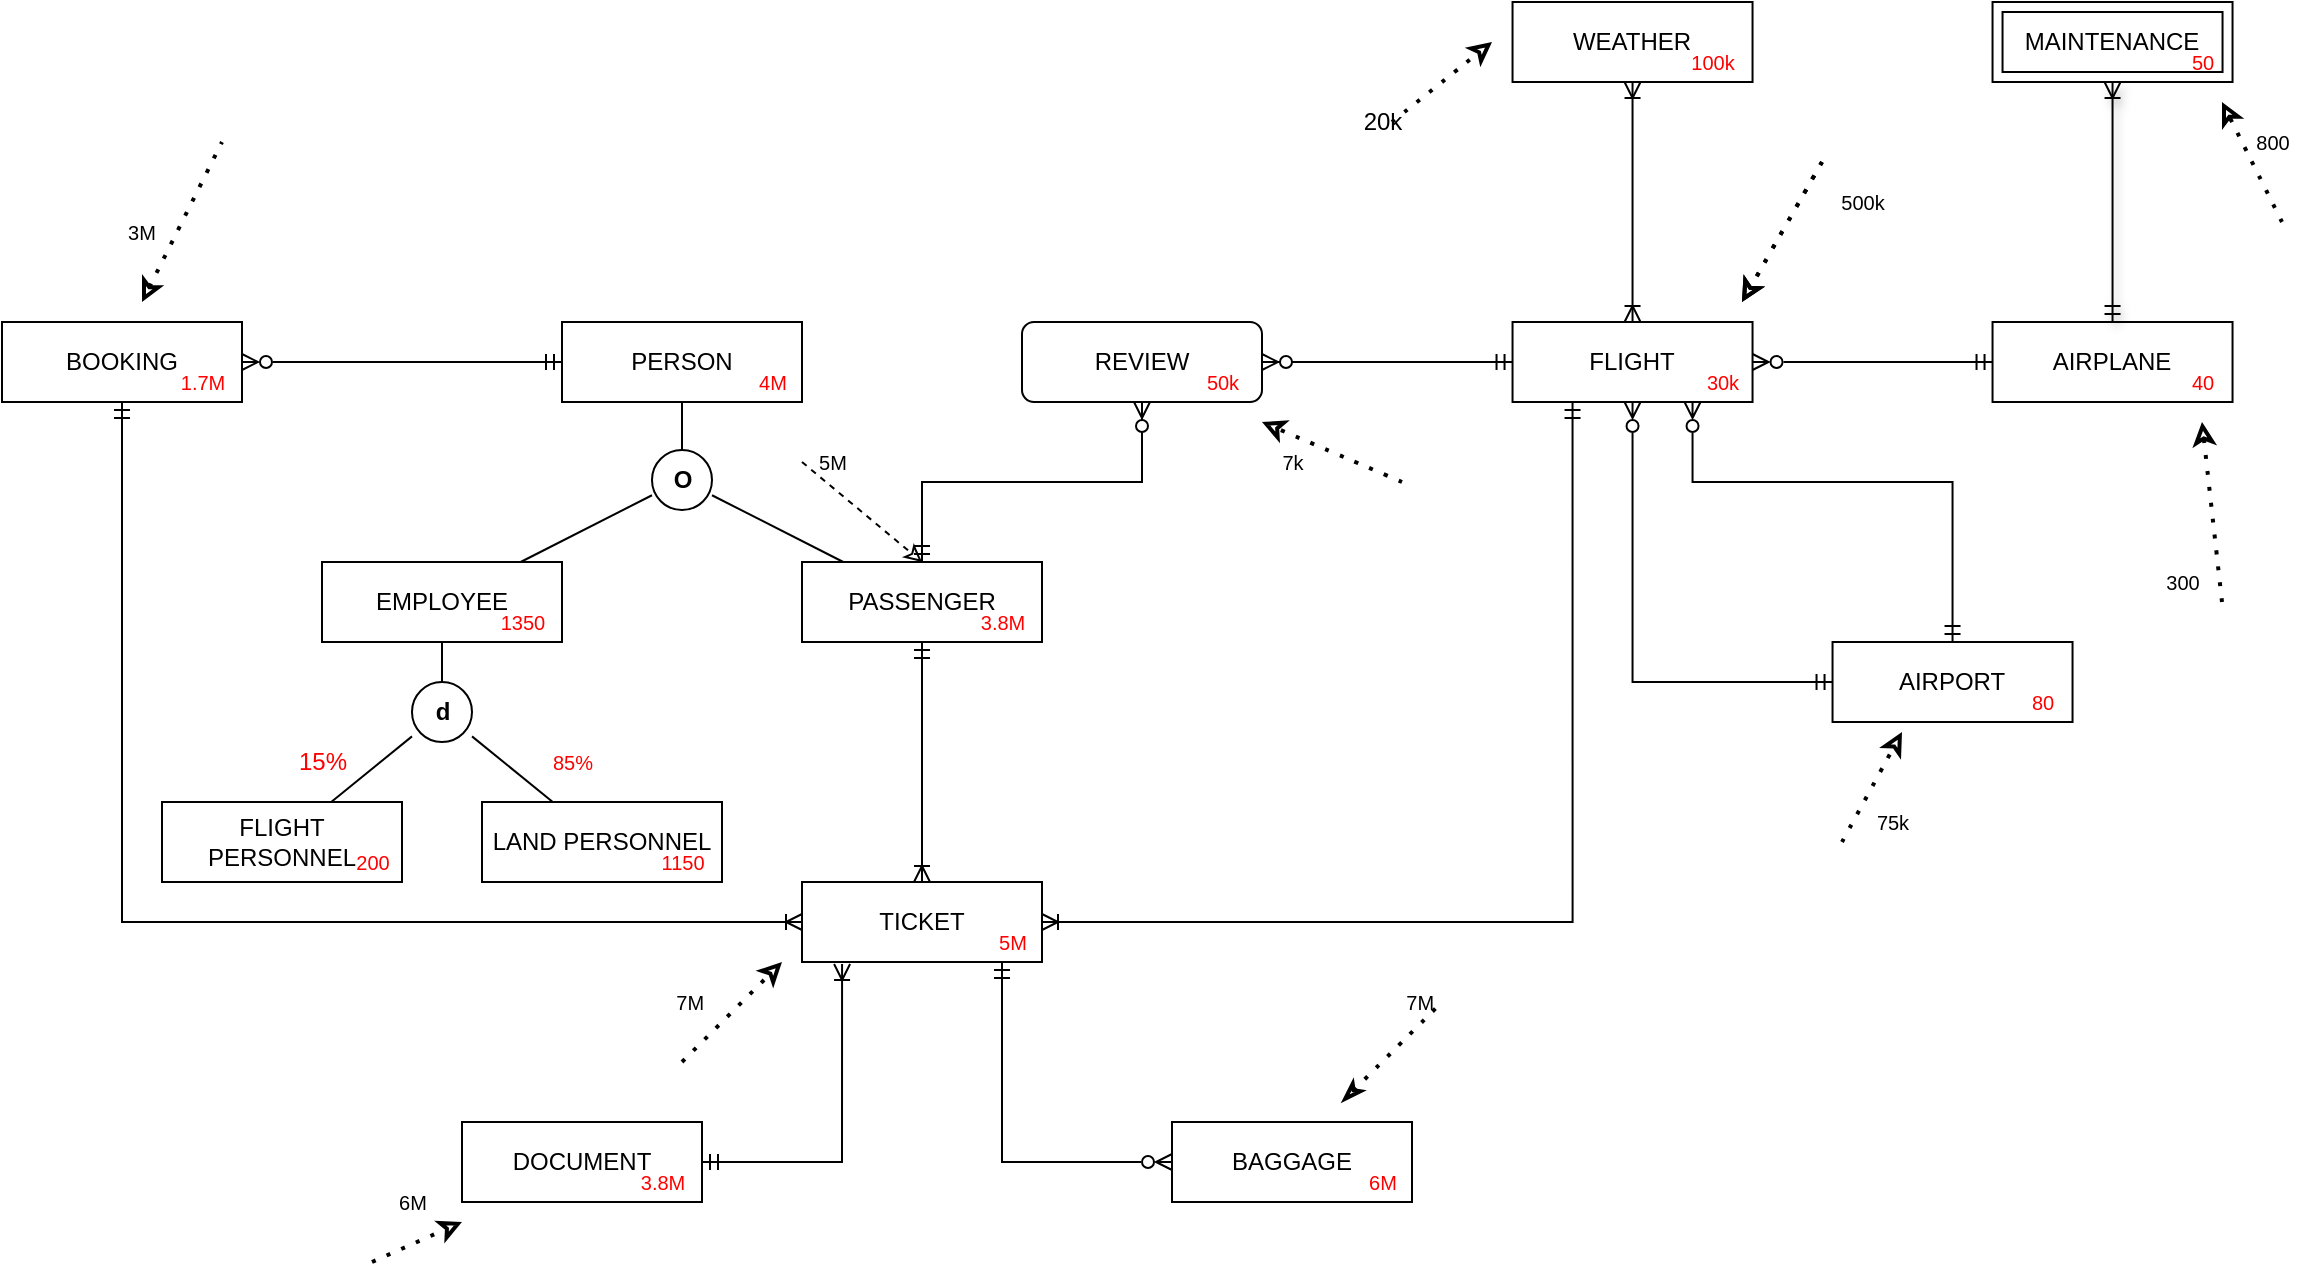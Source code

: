 <mxfile version="18.1.2" type="google"><diagram id="qzp1E-qqoj9pZat_9mfb" name="Pagina-1"><mxGraphModel grid="1" page="1" gridSize="10" guides="1" tooltips="1" connect="1" arrows="0" fold="1" pageScale="1" pageWidth="1169" pageHeight="827" math="0" shadow="0"><root><mxCell id="0"/><mxCell id="1" parent="0"/><mxCell id="FeRT7mHWLEPZaPfKcLuM-1" value="" style="verticalLabelPosition=bottom;verticalAlign=top;html=1;shape=mxgraph.flowchart.on-page_reference;spacingBottom=6;" vertex="1" parent="1"><mxGeometry x="335" y="1064" width="30" height="30" as="geometry"/></mxCell><mxCell id="FeRT7mHWLEPZaPfKcLuM-2" value="BAGGAGE" style="whiteSpace=wrap;html=1;align=center;" vertex="1" parent="1"><mxGeometry x="595" y="1400" width="120" height="40" as="geometry"/></mxCell><mxCell id="FeRT7mHWLEPZaPfKcLuM-3" value="DOCUMENT" style="whiteSpace=wrap;html=1;align=center;" vertex="1" parent="1"><mxGeometry x="240" y="1400" width="120" height="40" as="geometry"/></mxCell><mxCell id="FeRT7mHWLEPZaPfKcLuM-4" value="FLIGHT" style="whiteSpace=wrap;html=1;align=center;" vertex="1" parent="1"><mxGeometry x="765.27" y="1000" width="120" height="40" as="geometry"/></mxCell><mxCell id="FeRT7mHWLEPZaPfKcLuM-5" value="PERSON" style="whiteSpace=wrap;html=1;align=center;" vertex="1" parent="1"><mxGeometry x="290" y="1000" width="120" height="40" as="geometry"/></mxCell><mxCell id="FeRT7mHWLEPZaPfKcLuM-6" value="AIRPORT" style="whiteSpace=wrap;html=1;align=center;" vertex="1" parent="1"><mxGeometry x="925.27" y="1160" width="120" height="40" as="geometry"/></mxCell><mxCell id="FeRT7mHWLEPZaPfKcLuM-7" value="AIRPLANE" style="whiteSpace=wrap;html=1;align=center;" vertex="1" parent="1"><mxGeometry x="1005.27" y="1000" width="120" height="40" as="geometry"/></mxCell><mxCell id="FeRT7mHWLEPZaPfKcLuM-8" value="" style="fontSize=12;html=1;endArrow=ERzeroToMany;rounded=0;endFill=0;startArrow=ERmandOne;startFill=0;edgeStyle=orthogonalEdgeStyle;" edge="1" parent="1" source="FeRT7mHWLEPZaPfKcLuM-26" target="FeRT7mHWLEPZaPfKcLuM-2"><mxGeometry width="100" height="100" relative="1" as="geometry"><mxPoint x="515.27" y="1330" as="sourcePoint"/><mxPoint x="645.27" y="1130" as="targetPoint"/><Array as="points"><mxPoint x="510" y="1420"/></Array></mxGeometry></mxCell><mxCell id="FeRT7mHWLEPZaPfKcLuM-10" value="" style="fontSize=12;html=1;endArrow=ERmandOne;rounded=0;startArrow=ERoneToMany;startFill=0;endFill=0;exitX=0.167;exitY=1.025;exitDx=0;exitDy=0;exitPerimeter=0;edgeStyle=orthogonalEdgeStyle;" edge="1" parent="1" source="FeRT7mHWLEPZaPfKcLuM-26" target="FeRT7mHWLEPZaPfKcLuM-3"><mxGeometry width="100" height="100" relative="1" as="geometry"><mxPoint x="225.27" y="1340" as="sourcePoint"/><mxPoint x="195.27" y="940" as="targetPoint"/><Array as="points"><mxPoint x="430" y="1420"/></Array></mxGeometry></mxCell><mxCell id="FeRT7mHWLEPZaPfKcLuM-12" value="" style="fontSize=12;html=1;endArrow=ERzeroToMany;rounded=0;endFill=0;startArrow=ERmandOne;startFill=0;" edge="1" parent="1" source="FeRT7mHWLEPZaPfKcLuM-7" target="FeRT7mHWLEPZaPfKcLuM-4"><mxGeometry width="100" height="100" relative="1" as="geometry"><mxPoint x="955.27" y="1270" as="sourcePoint"/><mxPoint x="955.27" y="1150" as="targetPoint"/></mxGeometry></mxCell><mxCell id="FeRT7mHWLEPZaPfKcLuM-14" value="" style="fontSize=12;html=1;endArrow=ERzeroToMany;rounded=0;entryX=0.5;entryY=1;entryDx=0;entryDy=0;endFill=0;startArrow=ERmandOne;startFill=0;" edge="1" parent="1" source="FeRT7mHWLEPZaPfKcLuM-6" target="FeRT7mHWLEPZaPfKcLuM-4"><mxGeometry width="100" height="100" relative="1" as="geometry"><mxPoint x="835.27" y="1190" as="sourcePoint"/><mxPoint x="835.27" y="1100" as="targetPoint"/><Array as="points"><mxPoint x="825.27" y="1180"/></Array></mxGeometry></mxCell><mxCell id="FeRT7mHWLEPZaPfKcLuM-16" value="" style="fontSize=12;html=1;endArrow=ERzeroToMany;rounded=0;entryX=0.75;entryY=1;entryDx=0;entryDy=0;endFill=0;startArrow=ERmandOne;startFill=0;" edge="1" parent="1" source="FeRT7mHWLEPZaPfKcLuM-6" target="FeRT7mHWLEPZaPfKcLuM-4"><mxGeometry width="100" height="100" relative="1" as="geometry"><mxPoint x="944.65" y="1160" as="sourcePoint"/><mxPoint x="865.27" y="1070" as="targetPoint"/><Array as="points"><mxPoint x="985.27" y="1080"/><mxPoint x="855.27" y="1080"/></Array></mxGeometry></mxCell><mxCell id="FeRT7mHWLEPZaPfKcLuM-18" value="WEATHER" style="whiteSpace=wrap;html=1;align=center;" vertex="1" parent="1"><mxGeometry x="765.27" y="840" width="120" height="40" as="geometry"/></mxCell><mxCell id="FeRT7mHWLEPZaPfKcLuM-19" value="" style="fontSize=12;html=1;endArrow=ERoneToMany;rounded=0;endFill=0;startArrow=ERoneToMany;startFill=0;" edge="1" parent="1" source="FeRT7mHWLEPZaPfKcLuM-18" target="FeRT7mHWLEPZaPfKcLuM-4"><mxGeometry width="100" height="100" relative="1" as="geometry"><mxPoint x="824.27" y="870" as="sourcePoint"/><mxPoint x="824.65" y="1000.0" as="targetPoint"/></mxGeometry></mxCell><mxCell id="FeRT7mHWLEPZaPfKcLuM-21" value="" style="fontSize=12;html=1;endArrow=ERoneToMany;rounded=0;endFill=0;startArrow=ERmandOne;startFill=0;shadow=1;startSize=6;strokeWidth=1;strokeColor=default;jumpStyle=none;sketch=0;" edge="1" parent="1" source="FeRT7mHWLEPZaPfKcLuM-7" target="FeRT7mHWLEPZaPfKcLuM-35"><mxGeometry width="100" height="100" relative="1" as="geometry"><mxPoint x="1064.64" y="1000" as="sourcePoint"/><mxPoint x="1065.27" y="880" as="targetPoint"/></mxGeometry></mxCell><mxCell id="FeRT7mHWLEPZaPfKcLuM-23" value="" style="endArrow=none;html=1;rounded=0;" edge="1" parent="1" source="FeRT7mHWLEPZaPfKcLuM-36" target="FeRT7mHWLEPZaPfKcLuM-1"><mxGeometry relative="1" as="geometry"><mxPoint x="505.27" y="1160" as="sourcePoint"/><mxPoint x="400" y="1113.29" as="targetPoint"/></mxGeometry></mxCell><mxCell id="FeRT7mHWLEPZaPfKcLuM-24" value="" style="edgeStyle=orthogonalEdgeStyle;rounded=0;orthogonalLoop=1;jettySize=auto;html=1;startArrow=ERoneToMany;startFill=0;endArrow=ERmandOne;endFill=0;" edge="1" parent="1" source="FeRT7mHWLEPZaPfKcLuM-26" target="FeRT7mHWLEPZaPfKcLuM-30"><mxGeometry relative="1" as="geometry"><mxPoint x="130" y="1100" as="sourcePoint"/></mxGeometry></mxCell><mxCell id="1XNiNkyK8XmNQ1PuEsR_-4" style="edgeStyle=orthogonalEdgeStyle;rounded=0;orthogonalLoop=1;jettySize=auto;html=1;exitX=1;exitY=0.5;exitDx=0;exitDy=0;entryX=0.25;entryY=1;entryDx=0;entryDy=0;startArrow=ERoneToMany;startFill=0;endArrow=ERmandOne;endFill=0;" edge="1" parent="1" source="FeRT7mHWLEPZaPfKcLuM-26" target="FeRT7mHWLEPZaPfKcLuM-4"><mxGeometry relative="1" as="geometry"><Array as="points"><mxPoint x="795" y="1300"/></Array></mxGeometry></mxCell><mxCell id="FeRT7mHWLEPZaPfKcLuM-26" value="TICKET" style="whiteSpace=wrap;html=1;align=center;" vertex="1" parent="1"><mxGeometry x="410" y="1280" width="120" height="40" as="geometry"/></mxCell><mxCell id="FeRT7mHWLEPZaPfKcLuM-29" value="" style="endArrow=ERoneToMany;html=1;rounded=0;endFill=0;startArrow=ERmandOne;startFill=0;" edge="1" parent="1" source="FeRT7mHWLEPZaPfKcLuM-36" target="FeRT7mHWLEPZaPfKcLuM-26"><mxGeometry x="-0.75" y="-40" relative="1" as="geometry"><mxPoint x="265.27" y="1200" as="sourcePoint"/><mxPoint x="575.27" y="930" as="targetPoint"/><mxPoint as="offset"/></mxGeometry></mxCell><mxCell id="FeRT7mHWLEPZaPfKcLuM-30" value="BOOKING" style="whiteSpace=wrap;html=1;" vertex="1" parent="1"><mxGeometry x="10" y="1000" width="120" height="40" as="geometry"/></mxCell><mxCell id="FeRT7mHWLEPZaPfKcLuM-31" value="" style="edgeStyle=orthogonalEdgeStyle;rounded=0;orthogonalLoop=1;jettySize=auto;html=1;startArrow=ERzeroToMany;startFill=0;endArrow=ERmandOne;endFill=0;entryX=0;entryY=0.5;entryDx=0;entryDy=0;" edge="1" parent="1" source="FeRT7mHWLEPZaPfKcLuM-30" target="FeRT7mHWLEPZaPfKcLuM-5"><mxGeometry relative="1" as="geometry"><mxPoint x="170" y="1020" as="sourcePoint"/><mxPoint x="220" y="1020" as="targetPoint"/><Array as="points"/></mxGeometry></mxCell><mxCell id="FeRT7mHWLEPZaPfKcLuM-33" value="" style="endArrow=none;html=1;rounded=0;shadow=0;sketch=0;entryX=0.5;entryY=0;entryDx=0;entryDy=0;entryPerimeter=0;strokeWidth=1;" edge="1" parent="1" source="FeRT7mHWLEPZaPfKcLuM-5" target="FeRT7mHWLEPZaPfKcLuM-1"><mxGeometry relative="1" as="geometry"><mxPoint x="430" y="1100" as="sourcePoint"/><mxPoint x="590" y="1100" as="targetPoint"/></mxGeometry></mxCell><mxCell id="FeRT7mHWLEPZaPfKcLuM-34" value="O" style="text;html=1;align=center;verticalAlign=middle;resizable=0;points=[];autosize=1;strokeColor=none;fillColor=none;fontStyle=1" vertex="1" parent="1"><mxGeometry x="340" y="1069" width="20" height="20" as="geometry"/></mxCell><mxCell id="FeRT7mHWLEPZaPfKcLuM-35" value="MAINTENANCE" style="shape=ext;margin=3;double=1;whiteSpace=wrap;html=1;align=center;" vertex="1" parent="1"><mxGeometry x="1005.27" y="840" width="120" height="40" as="geometry"/></mxCell><mxCell id="FeRT7mHWLEPZaPfKcLuM-36" value="PASSENGER" style="whiteSpace=wrap;html=1;align=center;" vertex="1" parent="1"><mxGeometry x="410" y="1120" width="120" height="40" as="geometry"/></mxCell><mxCell id="FeRT7mHWLEPZaPfKcLuM-37" value="FLIGHT PERSONNEL" style="whiteSpace=wrap;html=1;align=center;" vertex="1" parent="1"><mxGeometry x="90" y="1240" width="120" height="40" as="geometry"/></mxCell><mxCell id="FeRT7mHWLEPZaPfKcLuM-38" value="REVIEW" style="rounded=1;whiteSpace=wrap;html=1;" vertex="1" parent="1"><mxGeometry x="520" y="1000" width="120" height="40" as="geometry"/></mxCell><mxCell id="FeRT7mHWLEPZaPfKcLuM-39" value="" style="fontSize=12;html=1;endArrow=ERzeroToMany;endFill=1;rounded=0;startArrow=ERmandOne;startFill=0;edgeStyle=orthogonalEdgeStyle;" edge="1" parent="1" source="FeRT7mHWLEPZaPfKcLuM-36" target="FeRT7mHWLEPZaPfKcLuM-38"><mxGeometry width="100" height="100" relative="1" as="geometry"><mxPoint x="555.27" y="1280" as="sourcePoint"/><mxPoint x="655.27" y="1180" as="targetPoint"/></mxGeometry></mxCell><mxCell id="FeRT7mHWLEPZaPfKcLuM-41" value="" style="fontSize=12;html=1;endArrow=ERzeroToMany;endFill=1;rounded=0;startArrow=ERmandOne;startFill=0;edgeStyle=orthogonalEdgeStyle;" edge="1" parent="1" source="FeRT7mHWLEPZaPfKcLuM-4" target="FeRT7mHWLEPZaPfKcLuM-38"><mxGeometry width="100" height="100" relative="1" as="geometry"><mxPoint x="645.27" y="1180" as="sourcePoint"/><mxPoint x="745.27" y="1130" as="targetPoint"/></mxGeometry></mxCell><mxCell id="FeRT7mHWLEPZaPfKcLuM-43" value="EMPLOYEE" style="whiteSpace=wrap;html=1;align=center;" vertex="1" parent="1"><mxGeometry x="170" y="1120" width="120" height="40" as="geometry"/></mxCell><mxCell id="FeRT7mHWLEPZaPfKcLuM-44" value="" style="endArrow=none;html=1;rounded=0;" edge="1" parent="1" source="FeRT7mHWLEPZaPfKcLuM-43" target="FeRT7mHWLEPZaPfKcLuM-1"><mxGeometry relative="1" as="geometry"><mxPoint x="360.0" y="1170" as="sourcePoint"/><mxPoint x="310" y="1120" as="targetPoint"/></mxGeometry></mxCell><mxCell id="FeRT7mHWLEPZaPfKcLuM-45" value="" style="verticalLabelPosition=bottom;verticalAlign=top;html=1;shape=mxgraph.flowchart.on-page_reference;spacingBottom=6;" vertex="1" parent="1"><mxGeometry x="215" y="1180" width="30" height="30" as="geometry"/></mxCell><mxCell id="FeRT7mHWLEPZaPfKcLuM-46" value="d" style="text;html=1;align=center;verticalAlign=middle;resizable=0;points=[];autosize=1;strokeColor=none;fillColor=none;fontStyle=1" vertex="1" parent="1"><mxGeometry x="220" y="1185" width="20" height="20" as="geometry"/></mxCell><mxCell id="FeRT7mHWLEPZaPfKcLuM-47" value="LAND PERSONNEL" style="whiteSpace=wrap;html=1;align=center;" vertex="1" parent="1"><mxGeometry x="250" y="1240" width="120" height="40" as="geometry"/></mxCell><mxCell id="FeRT7mHWLEPZaPfKcLuM-48" value="" style="endArrow=none;html=1;rounded=0;shadow=0;sketch=0;strokeWidth=1;" edge="1" parent="1" source="FeRT7mHWLEPZaPfKcLuM-45" target="FeRT7mHWLEPZaPfKcLuM-43"><mxGeometry relative="1" as="geometry"><mxPoint x="300" y="1180" as="sourcePoint"/><mxPoint x="360" y="1074" as="targetPoint"/></mxGeometry></mxCell><mxCell id="FeRT7mHWLEPZaPfKcLuM-49" value="" style="endArrow=none;html=1;rounded=0;" edge="1" parent="1" source="FeRT7mHWLEPZaPfKcLuM-47" target="FeRT7mHWLEPZaPfKcLuM-45"><mxGeometry relative="1" as="geometry"><mxPoint x="369.996" y="1213.38" as="sourcePoint"/><mxPoint x="260" y="1190" as="targetPoint"/></mxGeometry></mxCell><mxCell id="FeRT7mHWLEPZaPfKcLuM-50" value="" style="endArrow=none;html=1;rounded=0;" edge="1" parent="1" source="FeRT7mHWLEPZaPfKcLuM-37" target="FeRT7mHWLEPZaPfKcLuM-45"><mxGeometry relative="1" as="geometry"><mxPoint x="295.385" y="1250" as="sourcePoint"/><mxPoint x="255" y="1217.188" as="targetPoint"/></mxGeometry></mxCell><mxCell id="FeRT7mHWLEPZaPfKcLuM-51" value="&lt;font style=&quot;font-size: 10px&quot; color=&quot;#ff0000&quot;&gt;&lt;font style=&quot;vertical-align: inherit&quot;&gt;&lt;font style=&quot;vertical-align: inherit&quot;&gt;50&lt;br&gt;&lt;/font&gt;&lt;/font&gt;&lt;/font&gt;" style="text;html=1;align=center;verticalAlign=middle;resizable=0;points=[];autosize=1;strokeColor=none;fillColor=none;" vertex="1" parent="1"><mxGeometry x="1095.27" y="860" width="30" height="20" as="geometry"/></mxCell><mxCell id="FeRT7mHWLEPZaPfKcLuM-52" value="&lt;font style=&quot;font-size: 10px&quot; color=&quot;#ff0000&quot;&gt;40&lt;/font&gt;" style="text;html=1;align=center;verticalAlign=middle;resizable=0;points=[];autosize=1;strokeColor=none;fillColor=none;" vertex="1" parent="1"><mxGeometry x="1095.27" y="1020" width="30" height="20" as="geometry"/></mxCell><mxCell id="FeRT7mHWLEPZaPfKcLuM-53" value="&lt;font style=&quot;font-size: 10px&quot; color=&quot;#ff0000&quot;&gt;100k&lt;/font&gt;" style="text;html=1;align=center;verticalAlign=middle;resizable=0;points=[];autosize=1;strokeColor=none;fillColor=none;" vertex="1" parent="1"><mxGeometry x="845.27" y="860" width="40" height="20" as="geometry"/></mxCell><mxCell id="FeRT7mHWLEPZaPfKcLuM-54" value="&lt;font style=&quot;font-size: 10px&quot; color=&quot;#ff0000&quot;&gt;80&lt;/font&gt;" style="text;html=1;align=center;verticalAlign=middle;resizable=0;points=[];autosize=1;strokeColor=none;fillColor=none;" vertex="1" parent="1"><mxGeometry x="1015.27" y="1180" width="30" height="20" as="geometry"/></mxCell><mxCell id="FeRT7mHWLEPZaPfKcLuM-55" value="&lt;font color=&quot;#ff0000&quot; style=&quot;font-size: 10px&quot;&gt;30k&lt;/font&gt;" style="text;html=1;align=center;verticalAlign=middle;resizable=0;points=[];autosize=1;strokeColor=none;fillColor=none;" vertex="1" parent="1"><mxGeometry x="855.27" y="1020" width="30" height="20" as="geometry"/></mxCell><mxCell id="FeRT7mHWLEPZaPfKcLuM-56" value="&lt;font color=&quot;#ff0000&quot;&gt;&lt;font style=&quot;font-size: 10px&quot;&gt;50k&lt;/font&gt;&lt;br&gt;&lt;/font&gt;" style="text;html=1;align=center;verticalAlign=middle;resizable=0;points=[];autosize=1;strokeColor=none;fillColor=none;" vertex="1" parent="1"><mxGeometry x="605.27" y="1020" width="30" height="20" as="geometry"/></mxCell><mxCell id="FeRT7mHWLEPZaPfKcLuM-57" value="&lt;font color=&quot;#ff0000&quot; size=&quot;1&quot;&gt;3.8M&lt;/font&gt;" style="text;html=1;align=center;verticalAlign=middle;resizable=0;points=[];autosize=1;strokeColor=none;fillColor=none;" vertex="1" parent="1"><mxGeometry x="490" y="1140" width="40" height="20" as="geometry"/></mxCell><mxCell id="FeRT7mHWLEPZaPfKcLuM-58" value="&lt;font color=&quot;#ff0000&quot; size=&quot;1&quot;&gt;5M&lt;/font&gt;" style="text;html=1;align=center;verticalAlign=middle;resizable=0;points=[];autosize=1;strokeColor=none;fillColor=none;" vertex="1" parent="1"><mxGeometry x="500" y="1300" width="30" height="20" as="geometry"/></mxCell><mxCell id="FeRT7mHWLEPZaPfKcLuM-59" value="&lt;font color=&quot;#ff0000&quot; size=&quot;1&quot;&gt;3.8M&lt;/font&gt;" style="text;html=1;align=center;verticalAlign=middle;resizable=0;points=[];autosize=1;strokeColor=none;fillColor=none;" vertex="1" parent="1"><mxGeometry x="320" y="1420" width="40" height="20" as="geometry"/></mxCell><mxCell id="FeRT7mHWLEPZaPfKcLuM-60" value="&lt;font color=&quot;#ff0000&quot; size=&quot;1&quot;&gt;6M&lt;/font&gt;" style="text;html=1;align=center;verticalAlign=middle;resizable=0;points=[];autosize=1;strokeColor=none;fillColor=none;" vertex="1" parent="1"><mxGeometry x="684.73" y="1420" width="30" height="20" as="geometry"/></mxCell><mxCell id="FeRT7mHWLEPZaPfKcLuM-61" value="&lt;font color=&quot;#ff0000&quot; style=&quot;font-size: 10px;&quot;&gt;4M&lt;/font&gt;" style="text;html=1;align=center;verticalAlign=middle;resizable=0;points=[];autosize=1;strokeColor=none;fillColor=none;fontSize=12;" vertex="1" parent="1"><mxGeometry x="380" y="1020" width="30" height="20" as="geometry"/></mxCell><mxCell id="FeRT7mHWLEPZaPfKcLuM-62" value="&lt;font color=&quot;#ff0000&quot; size=&quot;1&quot;&gt;1350&lt;/font&gt;" style="text;html=1;align=center;verticalAlign=middle;resizable=0;points=[];autosize=1;strokeColor=none;fillColor=none;" vertex="1" parent="1"><mxGeometry x="250" y="1140" width="40" height="20" as="geometry"/></mxCell><mxCell id="FeRT7mHWLEPZaPfKcLuM-63" value="&lt;font color=&quot;#ff0000&quot; size=&quot;1&quot;&gt;1150&lt;/font&gt;" style="text;html=1;align=center;verticalAlign=middle;resizable=0;points=[];autosize=1;strokeColor=none;fillColor=none;" vertex="1" parent="1"><mxGeometry x="330" y="1260" width="40" height="20" as="geometry"/></mxCell><mxCell id="FeRT7mHWLEPZaPfKcLuM-64" value="&lt;font color=&quot;#ff0000&quot; size=&quot;1&quot;&gt;200&lt;/font&gt;" style="text;html=1;align=center;verticalAlign=middle;resizable=0;points=[];autosize=1;strokeColor=none;fillColor=none;" vertex="1" parent="1"><mxGeometry x="180" y="1260" width="30" height="20" as="geometry"/></mxCell><mxCell id="FeRT7mHWLEPZaPfKcLuM-67" value="&lt;font color=&quot;#ff0000&quot; size=&quot;1&quot;&gt;1.7M&lt;/font&gt;" style="text;html=1;align=center;verticalAlign=middle;resizable=0;points=[];autosize=1;strokeColor=none;fillColor=none;" vertex="1" parent="1"><mxGeometry x="90" y="1020" width="40" height="20" as="geometry"/></mxCell><mxCell id="q1qKLcnIyWRNIrN1ZPUc-5" value="&lt;br&gt;" style="text;html=1;align=center;verticalAlign=middle;resizable=0;points=[];autosize=1;strokeColor=none;fillColor=none;" vertex="1" parent="1"><mxGeometry x="615.27" y="1200" width="20" height="20" as="geometry"/></mxCell><mxCell id="q1qKLcnIyWRNIrN1ZPUc-24" value="" style="endArrow=classic;dashed=1;html=1;dashPattern=1 3;strokeWidth=2;rounded=0;endFill=0;" edge="1" parent="1"><mxGeometry width="50" height="50" relative="1" as="geometry"><mxPoint x="350" y="1370" as="sourcePoint"/><mxPoint x="400" y="1320" as="targetPoint"/></mxGeometry></mxCell><mxCell id="q1qKLcnIyWRNIrN1ZPUc-31" value="" style="endArrow=classic;html=1;rounded=0;dashed=1;entryX=0.5;entryY=0;entryDx=0;entryDy=0;endFill=0;" edge="1" parent="1" target="FeRT7mHWLEPZaPfKcLuM-36"><mxGeometry width="50" height="50" relative="1" as="geometry"><mxPoint x="410" y="1070" as="sourcePoint"/><mxPoint x="460" y="1110" as="targetPoint"/></mxGeometry></mxCell><mxCell id="q1qKLcnIyWRNIrN1ZPUc-37" value="" style="endArrow=none;dashed=1;html=1;dashPattern=1 3;strokeWidth=2;rounded=0;endFill=0;startArrow=classic;startFill=0;" edge="1" parent="1"><mxGeometry width="50" height="50" relative="1" as="geometry"><mxPoint x="80" y="990" as="sourcePoint"/><mxPoint x="120" y="910" as="targetPoint"/></mxGeometry></mxCell><mxCell id="q1qKLcnIyWRNIrN1ZPUc-44" value="&lt;font style=&quot;font-size: 10px&quot;&gt;500k&lt;/font&gt;" style="text;html=1;align=center;verticalAlign=middle;resizable=0;points=[];autosize=1;strokeColor=none;fillColor=none;" vertex="1" parent="1"><mxGeometry x="920" y="930" width="40" height="20" as="geometry"/></mxCell><mxCell id="q1qKLcnIyWRNIrN1ZPUc-45" value="&lt;font style=&quot;font-size: 10px&quot;&gt;3M&lt;/font&gt;" style="text;html=1;strokeColor=none;fillColor=none;align=center;verticalAlign=middle;whiteSpace=wrap;rounded=0;" vertex="1" parent="1"><mxGeometry x="50" y="940" width="60" height="30" as="geometry"/></mxCell><mxCell id="q1qKLcnIyWRNIrN1ZPUc-47" value="&lt;font style=&quot;font-size: 10px&quot;&gt;5M&lt;/font&gt;" style="text;html=1;align=center;verticalAlign=middle;resizable=0;points=[];autosize=1;strokeColor=none;fillColor=none;" vertex="1" parent="1"><mxGeometry x="410" y="1060" width="30" height="20" as="geometry"/></mxCell><mxCell id="q1qKLcnIyWRNIrN1ZPUc-52" value="&lt;font style=&quot;font-size: 10px&quot;&gt;7M&amp;nbsp;&lt;/font&gt;" style="text;html=1;align=center;verticalAlign=middle;resizable=0;points=[];autosize=1;strokeColor=none;fillColor=none;" vertex="1" parent="1"><mxGeometry x="340" y="1330" width="30" height="20" as="geometry"/></mxCell><mxCell id="q1qKLcnIyWRNIrN1ZPUc-59" value="&lt;font style=&quot;font-size: 10px&quot;&gt;6M&lt;/font&gt;" style="text;html=1;align=center;verticalAlign=middle;resizable=0;points=[];autosize=1;strokeColor=none;fillColor=none;" vertex="1" parent="1"><mxGeometry x="200" y="1430" width="30" height="20" as="geometry"/></mxCell><mxCell id="q1qKLcnIyWRNIrN1ZPUc-60" value="" style="endArrow=none;dashed=1;html=1;dashPattern=1 3;strokeWidth=2;rounded=0;curved=1;endFill=0;startArrow=classicThin;startFill=0;" edge="1" parent="1"><mxGeometry width="50" height="50" relative="1" as="geometry"><mxPoint x="680" y="1390" as="sourcePoint"/><mxPoint x="730" y="1340" as="targetPoint"/></mxGeometry></mxCell><mxCell id="q1qKLcnIyWRNIrN1ZPUc-61" value="&lt;font style=&quot;font-size: 10px&quot;&gt;7M&amp;nbsp;&lt;/font&gt;" style="text;html=1;align=center;verticalAlign=middle;resizable=0;points=[];autosize=1;strokeColor=none;fillColor=none;" vertex="1" parent="1"><mxGeometry x="705" y="1330" width="30" height="20" as="geometry"/></mxCell><mxCell id="q1qKLcnIyWRNIrN1ZPUc-62" value="&lt;font style=&quot;font-size: 10px&quot;&gt;300&lt;/font&gt;" style="text;html=1;align=center;verticalAlign=middle;resizable=0;points=[];autosize=1;strokeColor=none;fillColor=none;" vertex="1" parent="1"><mxGeometry x="1085" y="1120" width="30" height="20" as="geometry"/></mxCell><mxCell id="q1qKLcnIyWRNIrN1ZPUc-64" value="&lt;font style=&quot;font-size: 10px&quot;&gt;800&lt;/font&gt;" style="text;html=1;align=center;verticalAlign=middle;resizable=0;points=[];autosize=1;strokeColor=none;fillColor=none;" vertex="1" parent="1"><mxGeometry x="1130.27" y="900" width="30" height="20" as="geometry"/></mxCell><mxCell id="q1qKLcnIyWRNIrN1ZPUc-65" value="&lt;font style=&quot;font-size: 10px&quot;&gt;75k&lt;/font&gt;" style="text;html=1;align=center;verticalAlign=middle;resizable=0;points=[];autosize=1;strokeColor=none;fillColor=none;" vertex="1" parent="1"><mxGeometry x="940" y="1240" width="30" height="20" as="geometry"/></mxCell><mxCell id="ZOKlu06aOmes_vxkoAAL-1" value="&lt;font style=&quot;font-size: 10px&quot;&gt;7k&lt;/font&gt;" style="text;html=1;align=center;verticalAlign=middle;resizable=0;points=[];autosize=1;strokeColor=none;fillColor=none;" vertex="1" parent="1"><mxGeometry x="640" y="1060" width="30" height="20" as="geometry"/></mxCell><mxCell id="YJdZywRGOsjS1Kcpi95u-1" value="&lt;font style=&quot;font-size: 10px&quot;&gt;85%&lt;/font&gt;" style="text;html=1;align=center;verticalAlign=middle;resizable=0;points=[];autosize=1;strokeColor=none;fillColor=none;fontColor=#FF0000;" vertex="1" parent="1"><mxGeometry x="275" y="1210" width="40" height="20" as="geometry"/></mxCell><mxCell id="YJdZywRGOsjS1Kcpi95u-2" value="15%" style="text;html=1;align=center;verticalAlign=middle;resizable=0;points=[];autosize=1;strokeColor=none;fillColor=none;fontColor=#FF0000;" vertex="1" parent="1"><mxGeometry x="150" y="1210" width="40" height="20" as="geometry"/></mxCell><mxCell id="YJdZywRGOsjS1Kcpi95u-3" value="" style="endArrow=classic;dashed=1;html=1;dashPattern=1 3;strokeWidth=2;rounded=0;endFill=0;" edge="1" parent="1"><mxGeometry width="50" height="50" relative="1" as="geometry"><mxPoint x="195" y="1470" as="sourcePoint"/><mxPoint x="240" y="1450" as="targetPoint"/></mxGeometry></mxCell><mxCell id="YJdZywRGOsjS1Kcpi95u-4" value="" style="endArrow=classic;dashed=1;html=1;dashPattern=1 3;strokeWidth=2;rounded=0;curved=1;endFill=0;" edge="1" parent="1"><mxGeometry width="50" height="50" relative="1" as="geometry"><mxPoint x="1120" y="1140" as="sourcePoint"/><mxPoint x="1110" y="1050" as="targetPoint"/></mxGeometry></mxCell><mxCell id="YJdZywRGOsjS1Kcpi95u-5" value="" style="endArrow=classic;dashed=1;html=1;dashPattern=1 3;strokeWidth=2;rounded=0;curved=1;endFill=0;" edge="1" parent="1"><mxGeometry width="50" height="50" relative="1" as="geometry"><mxPoint x="1150" y="950" as="sourcePoint"/><mxPoint x="1120" y="890" as="targetPoint"/></mxGeometry></mxCell><mxCell id="YJdZywRGOsjS1Kcpi95u-6" value="" style="endArrow=classic;dashed=1;html=1;dashPattern=1 3;strokeWidth=2;rounded=0;curved=1;endFill=0;" edge="1" parent="1"><mxGeometry width="50" height="50" relative="1" as="geometry"><mxPoint x="930" y="1260" as="sourcePoint"/><mxPoint x="960" y="1205" as="targetPoint"/></mxGeometry></mxCell><mxCell id="YJdZywRGOsjS1Kcpi95u-7" value="" style="endArrow=classic;dashed=1;html=1;dashPattern=1 3;strokeWidth=2;rounded=0;curved=1;endFill=0;" edge="1" parent="1"><mxGeometry width="50" height="50" relative="1" as="geometry"><mxPoint x="920" y="920" as="sourcePoint"/><mxPoint x="880" y="990" as="targetPoint"/></mxGeometry></mxCell><mxCell id="YJdZywRGOsjS1Kcpi95u-270" value="" style="endArrow=classic;dashed=1;html=1;dashPattern=1 3;strokeWidth=2;rounded=0;curved=1;endFill=0;" edge="1" parent="1"><mxGeometry width="50" height="50" relative="1" as="geometry"><mxPoint x="710" y="1080" as="sourcePoint"/><mxPoint x="640" y="1050" as="targetPoint"/></mxGeometry></mxCell><mxCell id="LdjLvubgTwRhsVM4TEU4-2" value="" style="endArrow=classic;dashed=1;html=1;dashPattern=1 3;strokeWidth=2;rounded=0;curved=1;endFill=0;" edge="1" parent="1"><mxGeometry width="50" height="50" relative="1" as="geometry"><mxPoint x="920" y="920" as="sourcePoint"/><mxPoint x="880" y="990" as="targetPoint"/></mxGeometry></mxCell><mxCell id="LdjLvubgTwRhsVM4TEU4-3" value="" style="endArrow=classic;dashed=1;html=1;dashPattern=1 3;strokeWidth=2;rounded=0;curved=1;endFill=0;" edge="1" parent="1"><mxGeometry width="50" height="50" relative="1" as="geometry"><mxPoint x="705" y="900" as="sourcePoint"/><mxPoint x="755" y="860" as="targetPoint"/></mxGeometry></mxCell><mxCell id="0jGCBoJylItWWriS0g-P-2" value="20k" style="text;html=1;align=center;verticalAlign=middle;resizable=0;points=[];autosize=1;strokeColor=none;fillColor=none;" vertex="1" parent="1"><mxGeometry x="685" y="890" width="30" height="20" as="geometry"/></mxCell></root></mxGraphModel></diagram></mxfile>
